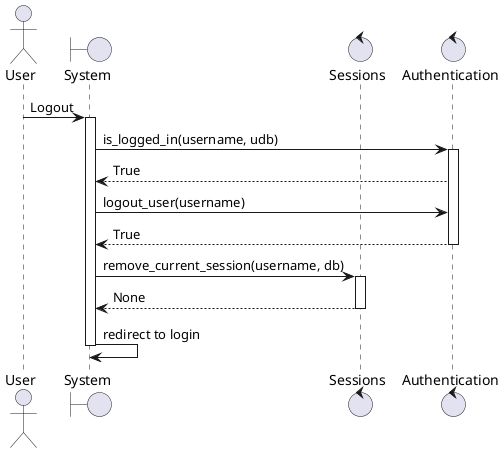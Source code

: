 @startuml logout
actor User
boundary "System" as system
control "Sessions" as sessions
control "Authentication" as auth
User -> system: Logout
activate system
system -> auth: is_logged_in(username, udb)
activate auth
auth --> system: True
system -> auth: logout_user(username)
auth --> system: True
deactivate auth
system -> sessions: remove_current_session(username, db)
activate sessions
sessions --> system: None
deactivate sessions
system -> system: redirect to login
deactivate system
@enduml